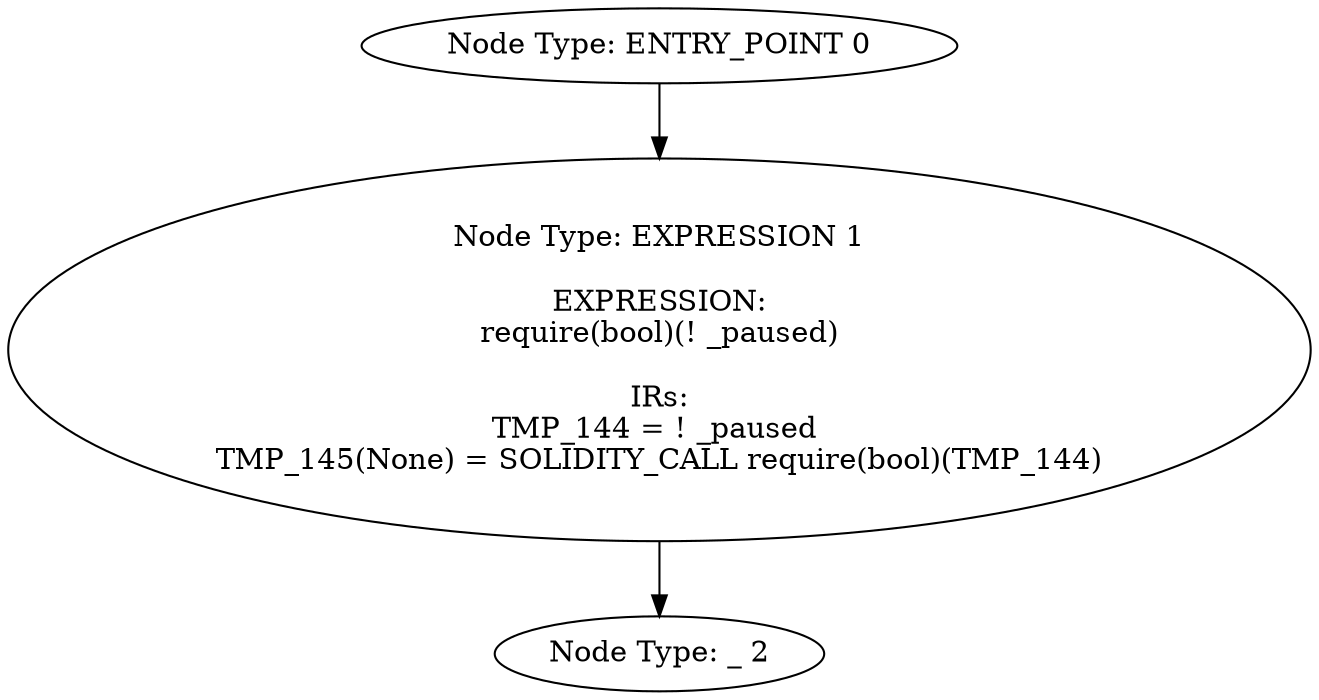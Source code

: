digraph{
0[label="Node Type: ENTRY_POINT 0
"];
0->1;
1[label="Node Type: EXPRESSION 1

EXPRESSION:
require(bool)(! _paused)

IRs:
TMP_144 = ! _paused 
TMP_145(None) = SOLIDITY_CALL require(bool)(TMP_144)"];
1->2;
2[label="Node Type: _ 2
"];
}
